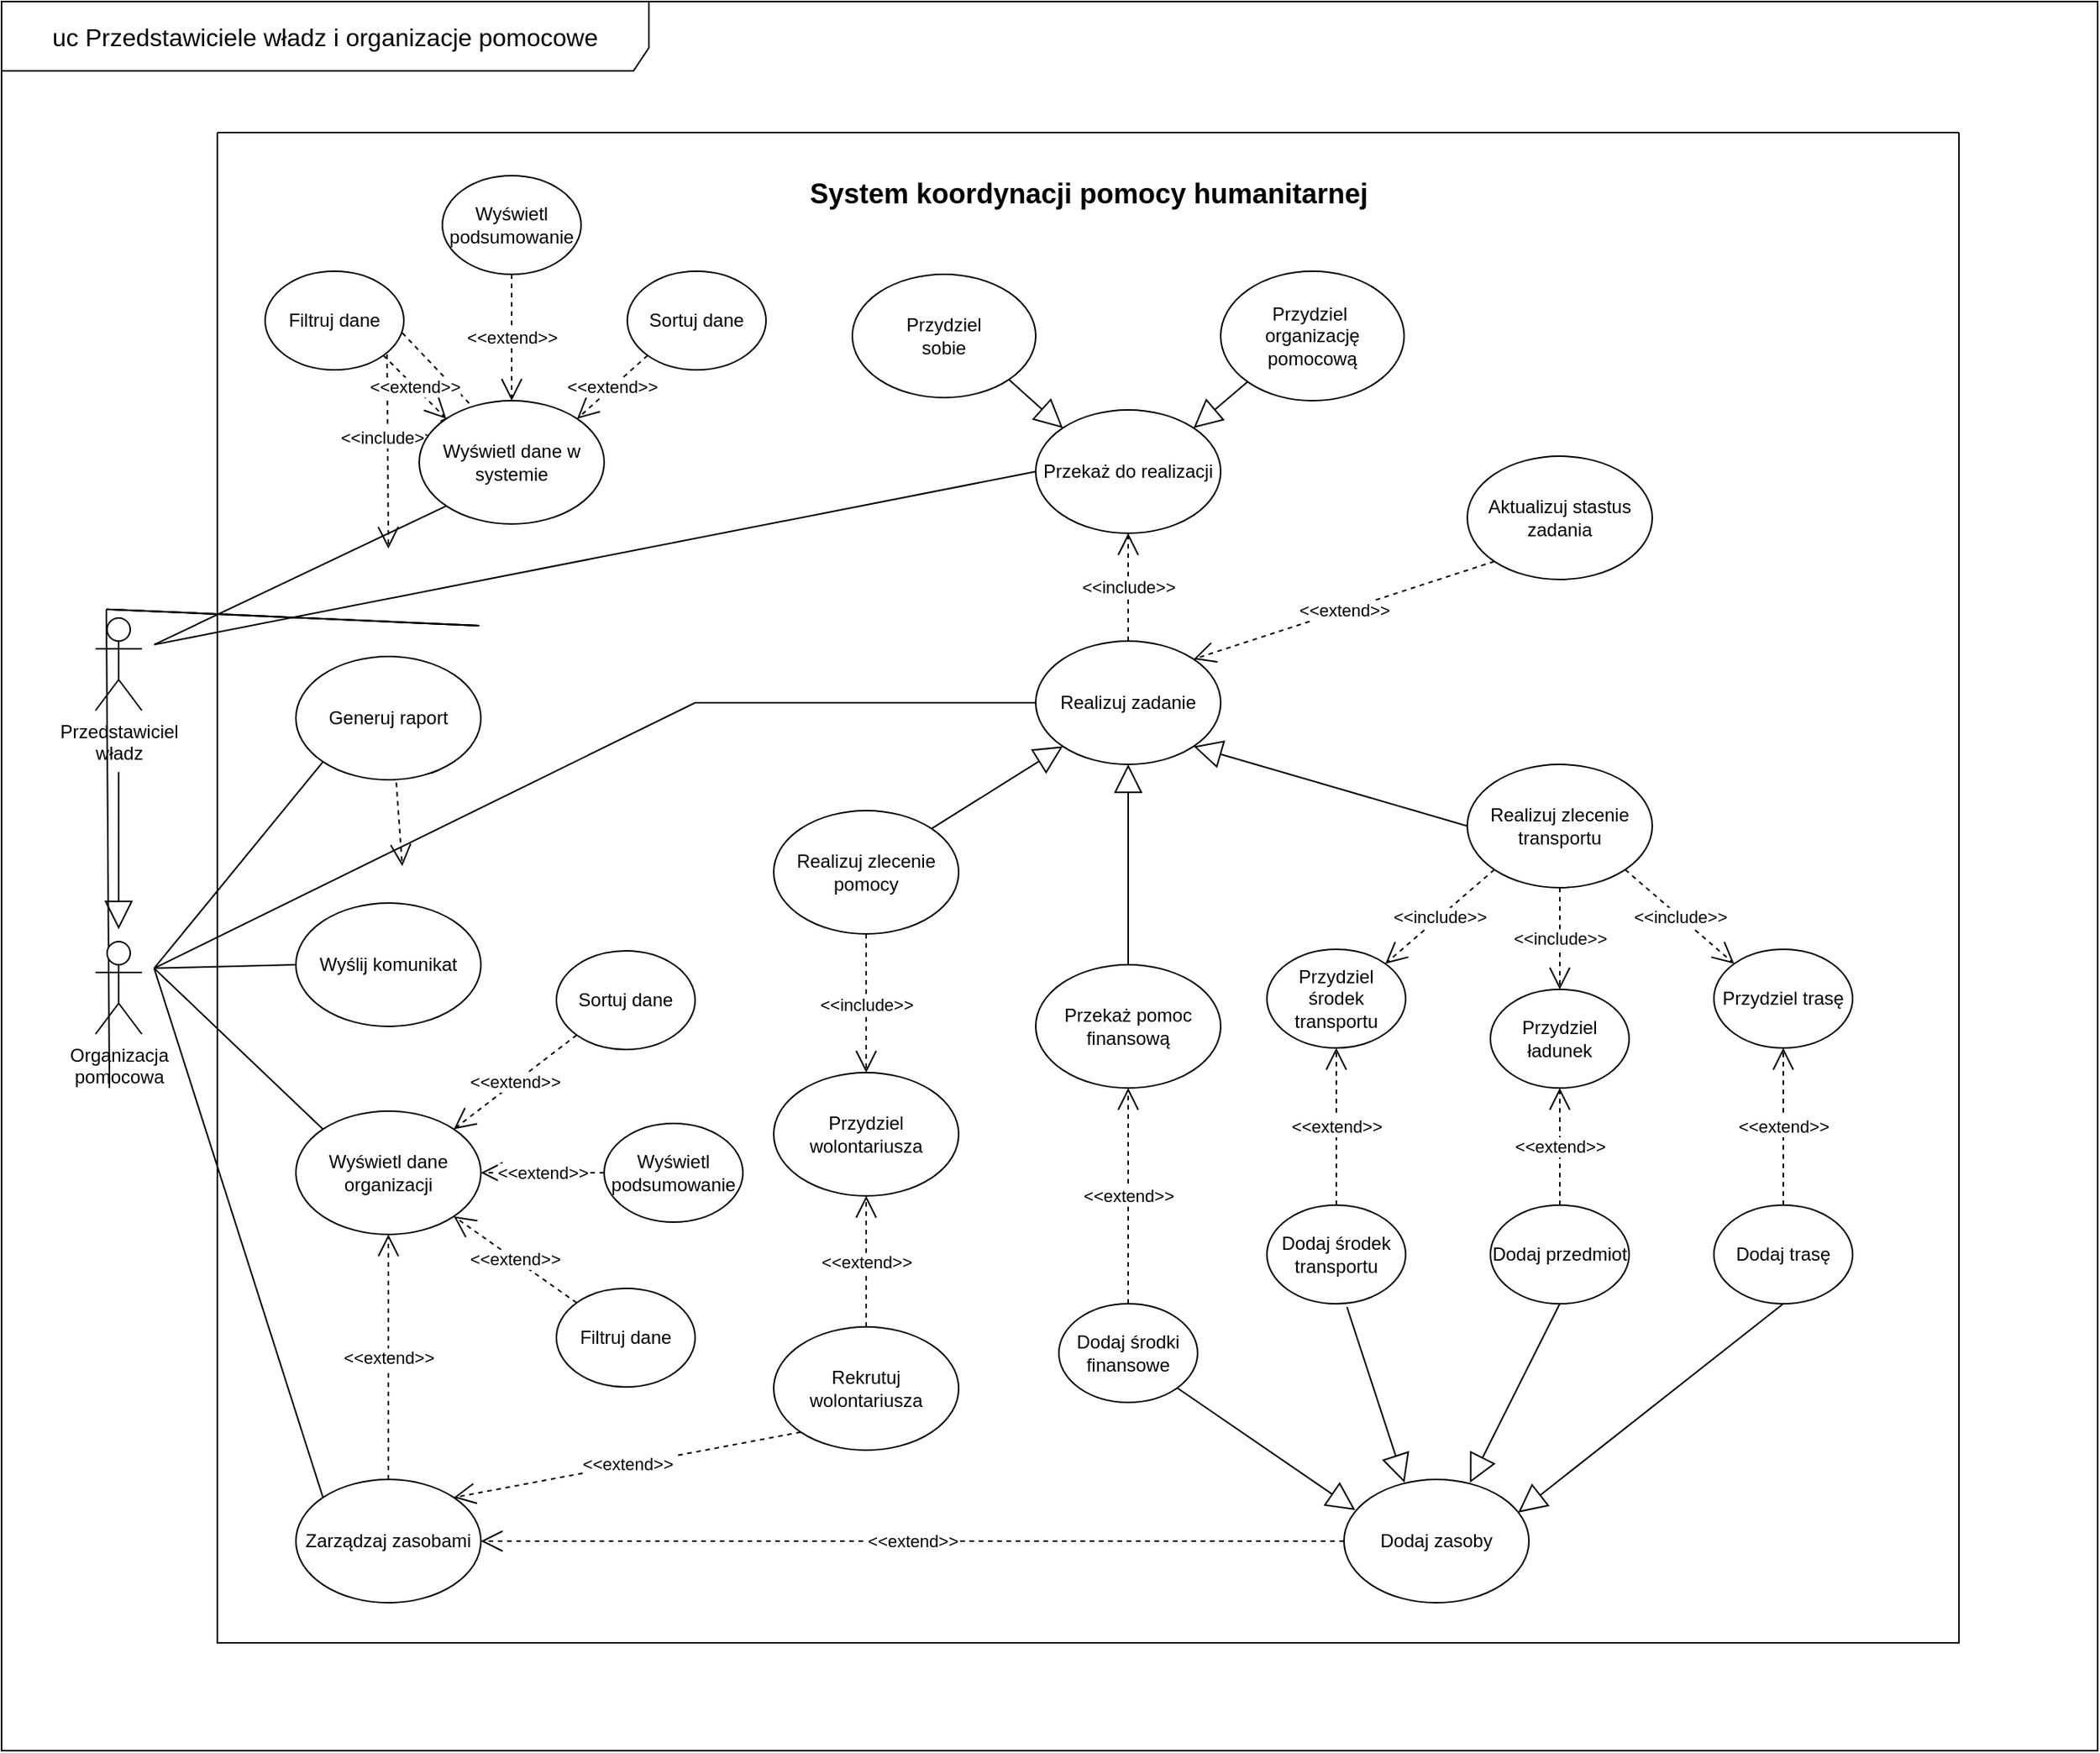 <mxfile version="24.7.8">
  <diagram name="Strona-1" id="L9ctT1P_wnlASsCxH3Sr">
    <mxGraphModel dx="1582" dy="2556" grid="1" gridSize="10" guides="1" tooltips="1" connect="1" arrows="1" fold="1" page="1" pageScale="1" pageWidth="827" pageHeight="1169" math="0" shadow="0">
      <root>
        <mxCell id="0" />
        <mxCell id="1" parent="0" />
        <mxCell id="RVduhejHb8S-k_TmpePf-2" value="" style="swimlane;startSize=0;" vertex="1" parent="1">
          <mxGeometry x="180" y="-10" width="1130" height="980" as="geometry">
            <mxRectangle x="180" y="54" width="50" height="40" as="alternateBounds" />
          </mxGeometry>
        </mxCell>
        <mxCell id="RVduhejHb8S-k_TmpePf-5" value="&amp;lt;&amp;lt;include&amp;gt;&amp;gt;" style="endArrow=open;endSize=12;dashed=1;html=1;rounded=0;entryX=0.5;entryY=0;entryDx=0;entryDy=0;exitX=0.5;exitY=1;exitDx=0;exitDy=0;" edge="1" parent="RVduhejHb8S-k_TmpePf-2" source="RVduhejHb8S-k_TmpePf-6">
          <mxGeometry width="160" relative="1" as="geometry">
            <mxPoint x="110" y="126" as="sourcePoint" />
            <mxPoint x="111" y="270" as="targetPoint" />
          </mxGeometry>
        </mxCell>
        <mxCell id="RVduhejHb8S-k_TmpePf-46" value="&amp;lt;&amp;lt;extend&amp;gt;&amp;gt;" style="endArrow=open;endSize=12;dashed=1;html=1;rounded=0;entryX=0.5;entryY=1;entryDx=0;entryDy=0;exitX=0.5;exitY=0;exitDx=0;exitDy=0;" edge="1" parent="RVduhejHb8S-k_TmpePf-2" source="RVduhejHb8S-k_TmpePf-45">
          <mxGeometry width="160" relative="1" as="geometry">
            <mxPoint x="110" y="516.0" as="sourcePoint" />
            <mxPoint x="111" y="526" as="targetPoint" />
          </mxGeometry>
        </mxCell>
        <mxCell id="RVduhejHb8S-k_TmpePf-49" value="&amp;lt;&amp;lt;include&amp;gt;&amp;gt;" style="endArrow=open;endSize=12;dashed=1;html=1;rounded=0;entryX=0;entryY=1;entryDx=0;entryDy=0;exitX=1;exitY=0;exitDx=0;exitDy=0;" edge="1" parent="RVduhejHb8S-k_TmpePf-2" source="RVduhejHb8S-k_TmpePf-3">
          <mxGeometry width="160" relative="1" as="geometry">
            <mxPoint x="120" y="130" as="sourcePoint" />
            <mxPoint x="228.574" y="244.284" as="targetPoint" />
          </mxGeometry>
        </mxCell>
        <mxCell id="RVduhejHb8S-k_TmpePf-50" value="&amp;lt;&amp;lt;extend&amp;gt;&amp;gt;" style="endArrow=open;endSize=12;dashed=1;html=1;rounded=0;entryX=0.5;entryY=0;entryDx=0;entryDy=0;exitX=0.5;exitY=1;exitDx=0;exitDy=0;" edge="1" parent="RVduhejHb8S-k_TmpePf-2" target="RVduhejHb8S-k_TmpePf-4">
          <mxGeometry width="160" relative="1" as="geometry">
            <mxPoint x="111" y="350" as="sourcePoint" />
            <mxPoint x="120" y="476" as="targetPoint" />
          </mxGeometry>
        </mxCell>
        <mxCell id="RVduhejHb8S-k_TmpePf-90" value="" style="endArrow=none;html=1;rounded=0;entryX=0;entryY=0.5;entryDx=0;entryDy=0;exitX=1;exitY=0.333;exitDx=0;exitDy=0;exitPerimeter=0;" edge="1" parent="1" target="RVduhejHb8S-k_TmpePf-3">
          <mxGeometry width="50" height="50" relative="1" as="geometry">
            <mxPoint x="108" y="299.333" as="sourcePoint" />
            <mxPoint x="350" y="310" as="targetPoint" />
          </mxGeometry>
        </mxCell>
        <mxCell id="RVduhejHb8S-k_TmpePf-91" value="" style="endArrow=none;html=1;rounded=0;entryX=0;entryY=0.5;entryDx=0;entryDy=0;exitX=1;exitY=0.333;exitDx=0;exitDy=0;exitPerimeter=0;" edge="1" parent="1" target="RVduhejHb8S-k_TmpePf-6">
          <mxGeometry width="50" height="50" relative="1" as="geometry">
            <mxPoint x="108" y="299.333" as="sourcePoint" />
            <mxPoint x="350" y="310" as="targetPoint" />
          </mxGeometry>
        </mxCell>
        <mxCell id="RVduhejHb8S-k_TmpePf-92" value="" style="endArrow=none;html=1;rounded=0;exitX=1;exitY=0.333;exitDx=0;exitDy=0;exitPerimeter=0;entryX=0;entryY=0.5;entryDx=0;entryDy=0;" edge="1" parent="1" target="RVduhejHb8S-k_TmpePf-4">
          <mxGeometry width="50" height="50" relative="1" as="geometry">
            <mxPoint x="108" y="299.333" as="sourcePoint" />
            <mxPoint x="350" y="310" as="targetPoint" />
          </mxGeometry>
        </mxCell>
        <mxCell id="RVduhejHb8S-k_TmpePf-97" value="" style="endArrow=none;html=1;rounded=0;exitX=1;exitY=0.333;exitDx=0;exitDy=0;exitPerimeter=0;entryX=0;entryY=0.5;entryDx=0;entryDy=0;" edge="1" parent="1" target="RVduhejHb8S-k_TmpePf-45">
          <mxGeometry width="50" height="50" relative="1" as="geometry">
            <mxPoint x="108" y="299.333" as="sourcePoint" />
            <mxPoint x="110" y="610" as="targetPoint" />
          </mxGeometry>
        </mxCell>
        <mxCell id="RVduhejHb8S-k_TmpePf-107" value="&lt;font style=&quot;font-size: 16px;&quot;&gt;uc Przedstawiciele władz i organizacje pomocowe&lt;/font&gt;" style="shape=umlFrame;whiteSpace=wrap;html=1;pointerEvents=0;recursiveResize=0;container=1;collapsible=0;width=420;height=45;" vertex="1" parent="1">
          <mxGeometry x="40" y="-95" width="1360" height="1135" as="geometry" />
        </mxCell>
        <mxCell id="RVduhejHb8S-k_TmpePf-80" value="Aktualizuj stastus zadania" style="ellipse;whiteSpace=wrap;html=1;" vertex="1" parent="RVduhejHb8S-k_TmpePf-107">
          <mxGeometry x="951" y="295" width="120" height="80" as="geometry" />
        </mxCell>
        <mxCell id="RVduhejHb8S-k_TmpePf-78" value="Rekrutuj wolontariusza" style="ellipse;whiteSpace=wrap;html=1;" vertex="1" parent="RVduhejHb8S-k_TmpePf-107">
          <mxGeometry x="501" y="860" width="120" height="80" as="geometry" />
        </mxCell>
        <mxCell id="RVduhejHb8S-k_TmpePf-13" value="Przydziel wolontariusza" style="ellipse;whiteSpace=wrap;html=1;" vertex="1" parent="RVduhejHb8S-k_TmpePf-107">
          <mxGeometry x="501" y="695" width="120" height="80" as="geometry" />
        </mxCell>
        <mxCell id="RVduhejHb8S-k_TmpePf-7" value="Realizuj zadanie" style="ellipse;whiteSpace=wrap;html=1;" vertex="1" parent="RVduhejHb8S-k_TmpePf-107">
          <mxGeometry x="671" y="415" width="120" height="80" as="geometry" />
        </mxCell>
        <mxCell id="RVduhejHb8S-k_TmpePf-11" value="Realizuj zlecenie&lt;div&gt;pomocy&lt;/div&gt;" style="ellipse;whiteSpace=wrap;html=1;" vertex="1" parent="RVduhejHb8S-k_TmpePf-107">
          <mxGeometry x="501" y="525" width="120" height="80" as="geometry" />
        </mxCell>
        <mxCell id="RVduhejHb8S-k_TmpePf-14" value="&amp;lt;&amp;lt;include&amp;gt;&amp;gt;" style="endArrow=open;endSize=12;dashed=1;html=1;rounded=0;exitX=0.5;exitY=1;exitDx=0;exitDy=0;entryX=0.5;entryY=0;entryDx=0;entryDy=0;" edge="1" parent="RVduhejHb8S-k_TmpePf-107" source="RVduhejHb8S-k_TmpePf-11" target="RVduhejHb8S-k_TmpePf-13">
          <mxGeometry x="0.006" width="160" relative="1" as="geometry">
            <mxPoint x="833.426" y="727.284" as="sourcePoint" />
            <mxPoint x="853.426" y="782.716" as="targetPoint" />
            <mxPoint as="offset" />
          </mxGeometry>
        </mxCell>
        <mxCell id="RVduhejHb8S-k_TmpePf-12" value="" style="endArrow=block;endSize=16;endFill=0;html=1;rounded=0;entryX=0;entryY=1;entryDx=0;entryDy=0;exitX=1;exitY=0;exitDx=0;exitDy=0;" edge="1" parent="RVduhejHb8S-k_TmpePf-107" source="RVduhejHb8S-k_TmpePf-11" target="RVduhejHb8S-k_TmpePf-7">
          <mxGeometry width="160" relative="1" as="geometry">
            <mxPoint x="833.426" y="670.716" as="sourcePoint" />
            <mxPoint x="889" y="497" as="targetPoint" />
          </mxGeometry>
        </mxCell>
        <mxCell id="RVduhejHb8S-k_TmpePf-37" value="Przekaż pomoc finansową" style="ellipse;whiteSpace=wrap;html=1;" vertex="1" parent="RVduhejHb8S-k_TmpePf-107">
          <mxGeometry x="671" y="625" width="120" height="80" as="geometry" />
        </mxCell>
        <mxCell id="RVduhejHb8S-k_TmpePf-36" value="" style="endArrow=block;endSize=16;endFill=0;html=1;rounded=0;entryX=0.5;entryY=1;entryDx=0;entryDy=0;exitX=0.5;exitY=0;exitDx=0;exitDy=0;" edge="1" parent="RVduhejHb8S-k_TmpePf-107" source="RVduhejHb8S-k_TmpePf-37" target="RVduhejHb8S-k_TmpePf-7">
          <mxGeometry width="160" relative="1" as="geometry">
            <mxPoint x="871" y="759" as="sourcePoint" />
            <mxPoint x="949" y="711" as="targetPoint" />
          </mxGeometry>
        </mxCell>
        <mxCell id="RVduhejHb8S-k_TmpePf-58" value="Dodaj środki finansowe" style="ellipse;whiteSpace=wrap;html=1;" vertex="1" parent="RVduhejHb8S-k_TmpePf-107">
          <mxGeometry x="686" y="845" width="90" height="64" as="geometry" />
        </mxCell>
        <mxCell id="RVduhejHb8S-k_TmpePf-123" value="&amp;lt;&amp;lt;extend&amp;gt;&amp;gt;" style="endArrow=open;endSize=12;dashed=1;html=1;rounded=0;entryX=0.5;entryY=1;entryDx=0;entryDy=0;exitX=0.5;exitY=0;exitDx=0;exitDy=0;" edge="1" parent="RVduhejHb8S-k_TmpePf-107" source="RVduhejHb8S-k_TmpePf-78" target="RVduhejHb8S-k_TmpePf-13">
          <mxGeometry width="160" relative="1" as="geometry">
            <mxPoint x="1057" y="838" as="sourcePoint" />
            <mxPoint x="1057" y="713" as="targetPoint" />
          </mxGeometry>
        </mxCell>
        <mxCell id="RVduhejHb8S-k_TmpePf-59" value="Dodaj zasoby" style="ellipse;whiteSpace=wrap;html=1;" vertex="1" parent="RVduhejHb8S-k_TmpePf-107">
          <mxGeometry x="871" y="959" width="120" height="80" as="geometry" />
        </mxCell>
        <mxCell id="RVduhejHb8S-k_TmpePf-63" value="" style="endArrow=block;endSize=16;endFill=0;html=1;rounded=0;entryX=0.061;entryY=0.248;entryDx=0;entryDy=0;exitX=1;exitY=1;exitDx=0;exitDy=0;entryPerimeter=0;" edge="1" parent="RVduhejHb8S-k_TmpePf-107" source="RVduhejHb8S-k_TmpePf-58" target="RVduhejHb8S-k_TmpePf-59">
          <mxGeometry width="160" relative="1" as="geometry">
            <mxPoint x="1101" y="769" as="sourcePoint" />
            <mxPoint x="1241" y="846" as="targetPoint" />
          </mxGeometry>
        </mxCell>
        <mxCell id="RVduhejHb8S-k_TmpePf-9" value="Realizuj zlecenie transportu" style="ellipse;whiteSpace=wrap;html=1;" vertex="1" parent="RVduhejHb8S-k_TmpePf-107">
          <mxGeometry x="951" y="495" width="120" height="80" as="geometry" />
        </mxCell>
        <mxCell id="RVduhejHb8S-k_TmpePf-10" value="" style="endArrow=block;endSize=16;endFill=0;html=1;rounded=0;entryX=1;entryY=1;entryDx=0;entryDy=0;exitX=0;exitY=0.5;exitDx=0;exitDy=0;" edge="1" parent="RVduhejHb8S-k_TmpePf-107" source="RVduhejHb8S-k_TmpePf-9" target="RVduhejHb8S-k_TmpePf-7">
          <mxGeometry width="160" relative="1" as="geometry">
            <mxPoint x="846" y="958.72" as="sourcePoint" />
            <mxPoint x="938.574" y="821.004" as="targetPoint" />
          </mxGeometry>
        </mxCell>
        <mxCell id="RVduhejHb8S-k_TmpePf-16" value="Przydziel środek transportu" style="ellipse;whiteSpace=wrap;html=1;" vertex="1" parent="RVduhejHb8S-k_TmpePf-107">
          <mxGeometry x="821" y="615" width="90" height="64" as="geometry" />
        </mxCell>
        <mxCell id="RVduhejHb8S-k_TmpePf-17" value="&amp;lt;&amp;lt;include&amp;gt;&amp;gt;" style="endArrow=open;endSize=12;dashed=1;html=1;rounded=0;exitX=0;exitY=1;exitDx=0;exitDy=0;entryX=1;entryY=0;entryDx=0;entryDy=0;" edge="1" parent="RVduhejHb8S-k_TmpePf-107" source="RVduhejHb8S-k_TmpePf-9" target="RVduhejHb8S-k_TmpePf-16">
          <mxGeometry width="160" relative="1" as="geometry">
            <mxPoint x="531" y="661" as="sourcePoint" />
            <mxPoint x="531" y="561" as="targetPoint" />
          </mxGeometry>
        </mxCell>
        <mxCell id="RVduhejHb8S-k_TmpePf-15" value="Przydziel ładunek" style="ellipse;whiteSpace=wrap;html=1;" vertex="1" parent="RVduhejHb8S-k_TmpePf-107">
          <mxGeometry x="966" y="641" width="90" height="64" as="geometry" />
        </mxCell>
        <mxCell id="RVduhejHb8S-k_TmpePf-20" value="&amp;lt;&amp;lt;include&amp;gt;&amp;gt;" style="endArrow=open;endSize=12;dashed=1;html=1;rounded=0;exitX=0.5;exitY=1;exitDx=0;exitDy=0;entryX=0.5;entryY=0;entryDx=0;entryDy=0;" edge="1" parent="RVduhejHb8S-k_TmpePf-107" source="RVduhejHb8S-k_TmpePf-9" target="RVduhejHb8S-k_TmpePf-15">
          <mxGeometry width="160" relative="1" as="geometry">
            <mxPoint x="1093" y="679" as="sourcePoint" />
            <mxPoint x="1201" y="731" as="targetPoint" />
          </mxGeometry>
        </mxCell>
        <mxCell id="RVduhejHb8S-k_TmpePf-18" value="Przydziel trasę" style="ellipse;whiteSpace=wrap;html=1;" vertex="1" parent="RVduhejHb8S-k_TmpePf-107">
          <mxGeometry x="1111" y="615" width="90" height="64" as="geometry" />
        </mxCell>
        <mxCell id="RVduhejHb8S-k_TmpePf-19" value="&amp;lt;&amp;lt;include&amp;gt;&amp;gt;" style="endArrow=open;endSize=12;dashed=1;html=1;rounded=0;exitX=1;exitY=1;exitDx=0;exitDy=0;entryX=0;entryY=0;entryDx=0;entryDy=0;" edge="1" parent="RVduhejHb8S-k_TmpePf-107" source="RVduhejHb8S-k_TmpePf-9" target="RVduhejHb8S-k_TmpePf-18">
          <mxGeometry width="160" relative="1" as="geometry">
            <mxPoint x="1009" y="679" as="sourcePoint" />
            <mxPoint x="931" y="711" as="targetPoint" />
          </mxGeometry>
        </mxCell>
        <mxCell id="RVduhejHb8S-k_TmpePf-124" value="&amp;lt;&amp;lt;extend&amp;gt;&amp;gt;" style="endArrow=open;endSize=12;dashed=1;html=1;rounded=0;entryX=0.5;entryY=1;entryDx=0;entryDy=0;exitX=0.5;exitY=0;exitDx=0;exitDy=0;" edge="1" parent="RVduhejHb8S-k_TmpePf-107" source="RVduhejHb8S-k_TmpePf-58" target="RVduhejHb8S-k_TmpePf-37">
          <mxGeometry width="160" relative="1" as="geometry">
            <mxPoint x="1057" y="838" as="sourcePoint" />
            <mxPoint x="876" y="689" as="targetPoint" />
          </mxGeometry>
        </mxCell>
        <mxCell id="RVduhejHb8S-k_TmpePf-53" value="Dodaj środek transportu" style="ellipse;whiteSpace=wrap;html=1;" vertex="1" parent="RVduhejHb8S-k_TmpePf-107">
          <mxGeometry x="821" y="781" width="90" height="64" as="geometry" />
        </mxCell>
        <mxCell id="RVduhejHb8S-k_TmpePf-62" value="" style="endArrow=block;endSize=16;endFill=0;html=1;rounded=0;exitX=0.577;exitY=1.033;exitDx=0;exitDy=0;exitPerimeter=0;entryX=0.327;entryY=0.026;entryDx=0;entryDy=0;entryPerimeter=0;" edge="1" parent="RVduhejHb8S-k_TmpePf-107" source="RVduhejHb8S-k_TmpePf-53" target="RVduhejHb8S-k_TmpePf-59">
          <mxGeometry width="160" relative="1" as="geometry">
            <mxPoint x="1168" y="731" as="sourcePoint" />
            <mxPoint x="881" y="955" as="targetPoint" />
          </mxGeometry>
        </mxCell>
        <mxCell id="RVduhejHb8S-k_TmpePf-55" value="&amp;lt;&amp;lt;extend&amp;gt;&amp;gt;" style="endArrow=open;endSize=12;dashed=1;html=1;rounded=0;entryX=0.5;entryY=1;entryDx=0;entryDy=0;exitX=0.5;exitY=0;exitDx=0;exitDy=0;" edge="1" parent="RVduhejHb8S-k_TmpePf-107" source="RVduhejHb8S-k_TmpePf-53" target="RVduhejHb8S-k_TmpePf-16">
          <mxGeometry width="160" relative="1" as="geometry">
            <mxPoint x="1266" y="737" as="sourcePoint" />
            <mxPoint x="1271" y="661" as="targetPoint" />
          </mxGeometry>
        </mxCell>
        <mxCell id="RVduhejHb8S-k_TmpePf-54" value="Dodaj przedmiot" style="ellipse;whiteSpace=wrap;html=1;" vertex="1" parent="RVduhejHb8S-k_TmpePf-107">
          <mxGeometry x="966" y="781" width="90" height="64" as="geometry" />
        </mxCell>
        <mxCell id="RVduhejHb8S-k_TmpePf-56" value="&amp;lt;&amp;lt;extend&amp;gt;&amp;gt;" style="endArrow=open;endSize=12;dashed=1;html=1;rounded=0;entryX=0.5;entryY=1;entryDx=0;entryDy=0;exitX=0.5;exitY=0;exitDx=0;exitDy=0;" edge="1" parent="RVduhejHb8S-k_TmpePf-107" source="RVduhejHb8S-k_TmpePf-54" target="RVduhejHb8S-k_TmpePf-15">
          <mxGeometry width="160" relative="1" as="geometry">
            <mxPoint x="1271" y="737" as="sourcePoint" />
            <mxPoint x="1271" y="661" as="targetPoint" />
          </mxGeometry>
        </mxCell>
        <mxCell id="RVduhejHb8S-k_TmpePf-61" value="" style="endArrow=block;endSize=16;endFill=0;html=1;rounded=0;entryX=0.681;entryY=0.027;entryDx=0;entryDy=0;exitX=0.5;exitY=1;exitDx=0;exitDy=0;entryPerimeter=0;" edge="1" parent="RVduhejHb8S-k_TmpePf-107" source="RVduhejHb8S-k_TmpePf-54" target="RVduhejHb8S-k_TmpePf-59">
          <mxGeometry width="160" relative="1" as="geometry">
            <mxPoint x="811" y="601" as="sourcePoint" />
            <mxPoint x="889" y="553" as="targetPoint" />
          </mxGeometry>
        </mxCell>
        <mxCell id="RVduhejHb8S-k_TmpePf-51" value="Dodaj trasę" style="ellipse;whiteSpace=wrap;html=1;" vertex="1" parent="RVduhejHb8S-k_TmpePf-107">
          <mxGeometry x="1111" y="781" width="90" height="64" as="geometry" />
        </mxCell>
        <mxCell id="RVduhejHb8S-k_TmpePf-60" value="" style="endArrow=block;endSize=16;endFill=0;html=1;rounded=0;entryX=0.942;entryY=0.268;entryDx=0;entryDy=0;exitX=0.5;exitY=1;exitDx=0;exitDy=0;entryPerimeter=0;" edge="1" parent="RVduhejHb8S-k_TmpePf-107" source="RVduhejHb8S-k_TmpePf-51" target="RVduhejHb8S-k_TmpePf-59">
          <mxGeometry width="160" relative="1" as="geometry">
            <mxPoint x="931" y="781" as="sourcePoint" />
            <mxPoint x="931" y="565" as="targetPoint" />
          </mxGeometry>
        </mxCell>
        <mxCell id="RVduhejHb8S-k_TmpePf-52" value="&amp;lt;&amp;lt;extend&amp;gt;&amp;gt;" style="endArrow=open;endSize=12;dashed=1;html=1;rounded=0;entryX=0.5;entryY=1;entryDx=0;entryDy=0;exitX=0.5;exitY=0;exitDx=0;exitDy=0;" edge="1" parent="RVduhejHb8S-k_TmpePf-107" source="RVduhejHb8S-k_TmpePf-51" target="RVduhejHb8S-k_TmpePf-18">
          <mxGeometry width="160" relative="1" as="geometry">
            <mxPoint x="961" y="926" as="sourcePoint" />
            <mxPoint x="931" y="811" as="targetPoint" />
          </mxGeometry>
        </mxCell>
        <mxCell id="RVduhejHb8S-k_TmpePf-84" value="Filtruj dane" style="ellipse;whiteSpace=wrap;html=1;" vertex="1" parent="RVduhejHb8S-k_TmpePf-107">
          <mxGeometry x="360" y="835" width="90" height="64" as="geometry" />
        </mxCell>
        <mxCell id="RVduhejHb8S-k_TmpePf-64" value="Generuj raport" style="ellipse;whiteSpace=wrap;html=1;" vertex="1" parent="RVduhejHb8S-k_TmpePf-107">
          <mxGeometry x="191" y="425" width="120" height="80" as="geometry" />
        </mxCell>
        <mxCell id="RVduhejHb8S-k_TmpePf-77" value="&amp;lt;&amp;lt;extend&amp;gt;&amp;gt;" style="endArrow=open;endSize=12;dashed=1;html=1;rounded=0;entryX=0.5;entryY=1;entryDx=0;entryDy=0;exitX=0.5;exitY=0;exitDx=0;exitDy=0;" edge="1" parent="RVduhejHb8S-k_TmpePf-107" source="RVduhejHb8S-k_TmpePf-75" target="RVduhejHb8S-k_TmpePf-87">
          <mxGeometry width="160" relative="1" as="geometry">
            <mxPoint x="1454" y="901" as="sourcePoint" />
            <mxPoint x="541.0" y="1035" as="targetPoint" />
          </mxGeometry>
        </mxCell>
        <mxCell id="RVduhejHb8S-k_TmpePf-75" value="Zarządzaj zasobami" style="ellipse;whiteSpace=wrap;html=1;" vertex="1" parent="RVduhejHb8S-k_TmpePf-107">
          <mxGeometry x="191" y="959" width="120" height="80" as="geometry" />
        </mxCell>
        <mxCell id="RVduhejHb8S-k_TmpePf-76" value="&amp;lt;&amp;lt;extend&amp;gt;&amp;gt;" style="endArrow=open;endSize=12;dashed=1;html=1;rounded=0;exitX=0;exitY=0.5;exitDx=0;exitDy=0;" edge="1" parent="RVduhejHb8S-k_TmpePf-107" source="RVduhejHb8S-k_TmpePf-59" target="RVduhejHb8S-k_TmpePf-75">
          <mxGeometry width="160" relative="1" as="geometry">
            <mxPoint x="825" y="820" as="sourcePoint" />
            <mxPoint x="762" y="781" as="targetPoint" />
          </mxGeometry>
        </mxCell>
        <mxCell id="RVduhejHb8S-k_TmpePf-87" value="Wyświetl dane organizacji" style="ellipse;whiteSpace=wrap;html=1;" vertex="1" parent="RVduhejHb8S-k_TmpePf-107">
          <mxGeometry x="191" y="720" width="120" height="80" as="geometry" />
        </mxCell>
        <mxCell id="RVduhejHb8S-k_TmpePf-83" value="&amp;lt;&amp;lt;extend&amp;gt;&amp;gt;" style="endArrow=open;endSize=12;dashed=1;html=1;rounded=0;entryX=1;entryY=1;entryDx=0;entryDy=0;exitX=0;exitY=0;exitDx=0;exitDy=0;" edge="1" parent="RVduhejHb8S-k_TmpePf-107" source="RVduhejHb8S-k_TmpePf-84" target="RVduhejHb8S-k_TmpePf-87">
          <mxGeometry width="160" relative="1" as="geometry">
            <mxPoint x="943" y="611" as="sourcePoint" />
            <mxPoint x="1114.574" y="652.716" as="targetPoint" />
          </mxGeometry>
        </mxCell>
        <mxCell id="RVduhejHb8S-k_TmpePf-85" value="Sortuj dane" style="ellipse;whiteSpace=wrap;html=1;" vertex="1" parent="RVduhejHb8S-k_TmpePf-107">
          <mxGeometry x="360" y="616" width="90" height="64" as="geometry" />
        </mxCell>
        <mxCell id="RVduhejHb8S-k_TmpePf-86" value="&amp;lt;&amp;lt;extend&amp;gt;&amp;gt;" style="endArrow=open;endSize=12;dashed=1;html=1;rounded=0;entryX=1;entryY=0;entryDx=0;entryDy=0;exitX=0;exitY=1;exitDx=0;exitDy=0;" edge="1" parent="RVduhejHb8S-k_TmpePf-107" source="RVduhejHb8S-k_TmpePf-85" target="RVduhejHb8S-k_TmpePf-87">
          <mxGeometry width="160" relative="1" as="geometry">
            <mxPoint x="1023" y="391" as="sourcePoint" />
            <mxPoint x="1106" y="533" as="targetPoint" />
          </mxGeometry>
        </mxCell>
        <mxCell id="RVduhejHb8S-k_TmpePf-94" value="Organizacja&lt;div&gt;pomocowa&lt;/div&gt;" style="shape=umlActor;verticalLabelPosition=bottom;verticalAlign=top;html=1;strokeWidth=1;perimeterSpacing=8;" vertex="1" parent="RVduhejHb8S-k_TmpePf-107">
          <mxGeometry x="61" y="610" width="30" height="60" as="geometry" />
        </mxCell>
        <mxCell id="RVduhejHb8S-k_TmpePf-95" value="Przedstawiciel&lt;br&gt;władz" style="shape=umlActor;verticalLabelPosition=bottom;verticalAlign=top;html=1;perimeterSpacing=8;" vertex="1" parent="RVduhejHb8S-k_TmpePf-107">
          <mxGeometry x="61" y="400" width="30" height="60" as="geometry" />
        </mxCell>
        <mxCell id="RVduhejHb8S-k_TmpePf-96" value="" style="endArrow=block;endSize=16;endFill=0;html=1;rounded=0;entryX=0.5;entryY=0;entryDx=0;entryDy=0;entryPerimeter=0;" edge="1" parent="RVduhejHb8S-k_TmpePf-107" target="RVduhejHb8S-k_TmpePf-94">
          <mxGeometry width="160" relative="1" as="geometry">
            <mxPoint x="76" y="500" as="sourcePoint" />
            <mxPoint x="-139" y="850" as="targetPoint" />
          </mxGeometry>
        </mxCell>
        <mxCell id="RVduhejHb8S-k_TmpePf-82" value="Wyświetl dane w systemie" style="ellipse;whiteSpace=wrap;html=1;" vertex="1" parent="RVduhejHb8S-k_TmpePf-107">
          <mxGeometry x="271" y="259" width="120" height="80" as="geometry" />
        </mxCell>
        <mxCell id="RVduhejHb8S-k_TmpePf-126" value="Sortuj dane" style="ellipse;whiteSpace=wrap;html=1;" vertex="1" parent="RVduhejHb8S-k_TmpePf-107">
          <mxGeometry x="406" y="175" width="90" height="64" as="geometry" />
        </mxCell>
        <mxCell id="RVduhejHb8S-k_TmpePf-127" value="&amp;lt;&amp;lt;extend&amp;gt;&amp;gt;" style="endArrow=open;endSize=12;dashed=1;html=1;rounded=0;entryX=1;entryY=0;entryDx=0;entryDy=0;exitX=0;exitY=1;exitDx=0;exitDy=0;" edge="1" parent="RVduhejHb8S-k_TmpePf-107" source="RVduhejHb8S-k_TmpePf-126" target="RVduhejHb8S-k_TmpePf-82">
          <mxGeometry width="160" relative="1" as="geometry">
            <mxPoint x="1153" y="91" as="sourcePoint" />
            <mxPoint x="413" y="315" as="targetPoint" />
          </mxGeometry>
        </mxCell>
        <mxCell id="RVduhejHb8S-k_TmpePf-128" value="Filtruj dane" style="ellipse;whiteSpace=wrap;html=1;" vertex="1" parent="RVduhejHb8S-k_TmpePf-107">
          <mxGeometry x="171" y="175" width="90" height="64" as="geometry" />
        </mxCell>
        <mxCell id="RVduhejHb8S-k_TmpePf-129" value="&amp;lt;&amp;lt;extend&amp;gt;&amp;gt;" style="endArrow=open;endSize=12;dashed=1;html=1;rounded=0;entryX=0;entryY=0;entryDx=0;entryDy=0;exitX=1;exitY=1;exitDx=0;exitDy=0;" edge="1" parent="RVduhejHb8S-k_TmpePf-107" source="RVduhejHb8S-k_TmpePf-128" target="RVduhejHb8S-k_TmpePf-82">
          <mxGeometry width="160" relative="1" as="geometry">
            <mxPoint x="344" y="644" as="sourcePoint" />
            <mxPoint x="273" y="595" as="targetPoint" />
          </mxGeometry>
        </mxCell>
        <mxCell id="RVduhejHb8S-k_TmpePf-67" value="Przydziel&amp;nbsp;&lt;div&gt;organizację pomocową&lt;/div&gt;" style="ellipse;whiteSpace=wrap;html=1;" vertex="1" parent="RVduhejHb8S-k_TmpePf-107">
          <mxGeometry x="791" y="175" width="119" height="84" as="geometry" />
        </mxCell>
        <mxCell id="RVduhejHb8S-k_TmpePf-131" value="&amp;lt;&amp;lt;extend&amp;gt;&amp;gt;" style="endArrow=open;endSize=12;dashed=1;html=1;rounded=0;entryX=1;entryY=0;entryDx=0;entryDy=0;exitX=0;exitY=1;exitDx=0;exitDy=0;" edge="1" parent="RVduhejHb8S-k_TmpePf-107" source="RVduhejHb8S-k_TmpePf-78" target="RVduhejHb8S-k_TmpePf-75">
          <mxGeometry width="160" relative="1" as="geometry">
            <mxPoint x="881" y="1009" as="sourcePoint" />
            <mxPoint x="321" y="1009" as="targetPoint" />
          </mxGeometry>
        </mxCell>
        <mxCell id="RVduhejHb8S-k_TmpePf-65" value="Przekaż do realizacji" style="ellipse;whiteSpace=wrap;html=1;" vertex="1" parent="RVduhejHb8S-k_TmpePf-107">
          <mxGeometry x="671" y="265" width="120" height="80" as="geometry" />
        </mxCell>
        <mxCell id="RVduhejHb8S-k_TmpePf-68" value="" style="endArrow=block;endSize=16;endFill=0;html=1;rounded=0;entryX=1;entryY=0;entryDx=0;entryDy=0;exitX=0;exitY=1;exitDx=0;exitDy=0;" edge="1" parent="RVduhejHb8S-k_TmpePf-107" source="RVduhejHb8S-k_TmpePf-67" target="RVduhejHb8S-k_TmpePf-65">
          <mxGeometry width="160" relative="1" as="geometry">
            <mxPoint x="624" y="573" as="sourcePoint" />
            <mxPoint x="660" y="513" as="targetPoint" />
          </mxGeometry>
        </mxCell>
        <mxCell id="RVduhejHb8S-k_TmpePf-132" value="&amp;lt;&amp;lt;include&amp;gt;&amp;gt;" style="endArrow=open;endSize=12;dashed=1;html=1;rounded=0;exitX=0.5;exitY=0;exitDx=0;exitDy=0;entryX=0.5;entryY=1;entryDx=0;entryDy=0;" edge="1" parent="RVduhejHb8S-k_TmpePf-107" source="RVduhejHb8S-k_TmpePf-7" target="RVduhejHb8S-k_TmpePf-65">
          <mxGeometry x="0.006" width="160" relative="1" as="geometry">
            <mxPoint x="571" y="615" as="sourcePoint" />
            <mxPoint x="571" y="705" as="targetPoint" />
            <mxPoint as="offset" />
          </mxGeometry>
        </mxCell>
        <mxCell id="RVduhejHb8S-k_TmpePf-69" value="Przydziel&lt;div&gt;sobie&lt;/div&gt;" style="ellipse;whiteSpace=wrap;html=1;" vertex="1" parent="RVduhejHb8S-k_TmpePf-107">
          <mxGeometry x="552" y="177" width="119" height="80" as="geometry" />
        </mxCell>
        <mxCell id="RVduhejHb8S-k_TmpePf-70" value="" style="endArrow=block;endSize=16;endFill=0;html=1;rounded=0;entryX=0;entryY=0;entryDx=0;entryDy=0;exitX=1;exitY=1;exitDx=0;exitDy=0;" edge="1" parent="RVduhejHb8S-k_TmpePf-107" source="RVduhejHb8S-k_TmpePf-69" target="RVduhejHb8S-k_TmpePf-65">
          <mxGeometry width="160" relative="1" as="geometry">
            <mxPoint x="661" y="-5" as="sourcePoint" />
            <mxPoint x="744" y="457" as="targetPoint" />
          </mxGeometry>
        </mxCell>
        <mxCell id="RVduhejHb8S-k_TmpePf-133" value="Wyślij komunikat" style="ellipse;whiteSpace=wrap;html=1;" vertex="1" parent="RVduhejHb8S-k_TmpePf-107">
          <mxGeometry x="191" y="585" width="120" height="80" as="geometry" />
        </mxCell>
        <mxCell id="RVduhejHb8S-k_TmpePf-136" value="" style="endArrow=none;html=1;rounded=0;exitX=1;exitY=0.333;exitDx=0;exitDy=0;exitPerimeter=0;entryX=0;entryY=0.5;entryDx=0;entryDy=0;" edge="1" parent="RVduhejHb8S-k_TmpePf-107" source="RVduhejHb8S-k_TmpePf-95" target="RVduhejHb8S-k_TmpePf-65">
          <mxGeometry width="50" height="50" relative="1" as="geometry">
            <mxPoint x="671" y="655" as="sourcePoint" />
            <mxPoint x="721" y="605" as="targetPoint" />
          </mxGeometry>
        </mxCell>
        <mxCell id="RVduhejHb8S-k_TmpePf-137" value="" style="endArrow=none;html=1;rounded=0;exitX=1;exitY=0.333;exitDx=0;exitDy=0;exitPerimeter=0;entryX=0;entryY=1;entryDx=0;entryDy=0;" edge="1" parent="RVduhejHb8S-k_TmpePf-107" source="RVduhejHb8S-k_TmpePf-95" target="RVduhejHb8S-k_TmpePf-82">
          <mxGeometry width="50" height="50" relative="1" as="geometry">
            <mxPoint x="671" y="655" as="sourcePoint" />
            <mxPoint x="721" y="605" as="targetPoint" />
          </mxGeometry>
        </mxCell>
        <mxCell id="RVduhejHb8S-k_TmpePf-139" value="&amp;lt;&amp;lt;extend&amp;gt;&amp;gt;" style="endArrow=open;endSize=12;dashed=1;html=1;rounded=0;exitX=0;exitY=1;exitDx=0;exitDy=0;entryX=1;entryY=0;entryDx=0;entryDy=0;" edge="1" parent="RVduhejHb8S-k_TmpePf-107" source="RVduhejHb8S-k_TmpePf-80" target="RVduhejHb8S-k_TmpePf-7">
          <mxGeometry width="160" relative="1" as="geometry">
            <mxPoint x="529" y="938" as="sourcePoint" />
            <mxPoint x="971" y="375" as="targetPoint" />
          </mxGeometry>
        </mxCell>
        <mxCell id="RVduhejHb8S-k_TmpePf-140" value="" style="endArrow=none;html=1;rounded=0;exitX=1;exitY=0.333;exitDx=0;exitDy=0;exitPerimeter=0;entryX=0;entryY=0;entryDx=0;entryDy=0;" edge="1" parent="RVduhejHb8S-k_TmpePf-107" source="RVduhejHb8S-k_TmpePf-94" target="RVduhejHb8S-k_TmpePf-75">
          <mxGeometry width="50" height="50" relative="1" as="geometry">
            <mxPoint x="671" y="655" as="sourcePoint" />
            <mxPoint x="721" y="605" as="targetPoint" />
          </mxGeometry>
        </mxCell>
        <mxCell id="RVduhejHb8S-k_TmpePf-141" value="" style="endArrow=none;html=1;rounded=0;exitX=1;exitY=0.333;exitDx=0;exitDy=0;exitPerimeter=0;entryX=0;entryY=0;entryDx=0;entryDy=0;" edge="1" parent="RVduhejHb8S-k_TmpePf-107" source="RVduhejHb8S-k_TmpePf-94" target="RVduhejHb8S-k_TmpePf-87">
          <mxGeometry width="50" height="50" relative="1" as="geometry">
            <mxPoint x="671" y="655" as="sourcePoint" />
            <mxPoint x="721" y="605" as="targetPoint" />
          </mxGeometry>
        </mxCell>
        <mxCell id="RVduhejHb8S-k_TmpePf-142" value="" style="endArrow=none;html=1;rounded=0;exitX=1;exitY=0.333;exitDx=0;exitDy=0;exitPerimeter=0;entryX=0;entryY=0.5;entryDx=0;entryDy=0;" edge="1" parent="RVduhejHb8S-k_TmpePf-107" source="RVduhejHb8S-k_TmpePf-94" target="RVduhejHb8S-k_TmpePf-133">
          <mxGeometry width="50" height="50" relative="1" as="geometry">
            <mxPoint x="671" y="655" as="sourcePoint" />
            <mxPoint x="721" y="605" as="targetPoint" />
          </mxGeometry>
        </mxCell>
        <mxCell id="RVduhejHb8S-k_TmpePf-143" value="" style="endArrow=none;html=1;rounded=0;exitX=1;exitY=0.333;exitDx=0;exitDy=0;exitPerimeter=0;entryX=0;entryY=1;entryDx=0;entryDy=0;" edge="1" parent="RVduhejHb8S-k_TmpePf-107" source="RVduhejHb8S-k_TmpePf-94" target="RVduhejHb8S-k_TmpePf-64">
          <mxGeometry width="50" height="50" relative="1" as="geometry">
            <mxPoint x="671" y="655" as="sourcePoint" />
            <mxPoint x="721" y="605" as="targetPoint" />
          </mxGeometry>
        </mxCell>
        <mxCell id="RVduhejHb8S-k_TmpePf-89" value="&lt;b&gt;&lt;font style=&quot;font-size: 18px;&quot;&gt;System koordynacji pomocy humanitarnej&lt;/font&gt;&lt;/b&gt;" style="text;html=1;align=center;verticalAlign=middle;resizable=0;points=[];autosize=1;strokeColor=none;fillColor=none;" vertex="1" parent="RVduhejHb8S-k_TmpePf-107">
          <mxGeometry x="510" y="105" width="390" height="40" as="geometry" />
        </mxCell>
        <mxCell id="RVduhejHb8S-k_TmpePf-144" value="" style="endArrow=none;html=1;rounded=0;exitX=1;exitY=0.333;exitDx=0;exitDy=0;exitPerimeter=0;entryX=0;entryY=0.5;entryDx=0;entryDy=0;" edge="1" parent="RVduhejHb8S-k_TmpePf-107" source="RVduhejHb8S-k_TmpePf-94" target="RVduhejHb8S-k_TmpePf-7">
          <mxGeometry width="50" height="50" relative="1" as="geometry">
            <mxPoint x="670" y="575" as="sourcePoint" />
            <mxPoint x="720" y="525" as="targetPoint" />
            <Array as="points">
              <mxPoint x="450" y="455" />
            </Array>
          </mxGeometry>
        </mxCell>
        <mxCell id="RVduhejHb8S-k_TmpePf-145" value="Wyświetl&lt;br&gt;podsumowanie" style="ellipse;whiteSpace=wrap;html=1;" vertex="1" parent="RVduhejHb8S-k_TmpePf-107">
          <mxGeometry x="391" y="728" width="90" height="64" as="geometry" />
        </mxCell>
        <mxCell id="RVduhejHb8S-k_TmpePf-146" value="&amp;lt;&amp;lt;extend&amp;gt;&amp;gt;" style="endArrow=open;endSize=12;dashed=1;html=1;rounded=0;entryX=1;entryY=0.5;entryDx=0;entryDy=0;exitX=0;exitY=0.5;exitDx=0;exitDy=0;" edge="1" parent="RVduhejHb8S-k_TmpePf-107" source="RVduhejHb8S-k_TmpePf-145" target="RVduhejHb8S-k_TmpePf-87">
          <mxGeometry width="160" relative="1" as="geometry">
            <mxPoint x="397" y="680" as="sourcePoint" />
            <mxPoint x="303" y="742" as="targetPoint" />
          </mxGeometry>
        </mxCell>
        <mxCell id="RVduhejHb8S-k_TmpePf-147" value="Wyświetl&lt;br&gt;podsumowanie" style="ellipse;whiteSpace=wrap;html=1;" vertex="1" parent="RVduhejHb8S-k_TmpePf-107">
          <mxGeometry x="286" y="113" width="90" height="64" as="geometry" />
        </mxCell>
        <mxCell id="RVduhejHb8S-k_TmpePf-148" value="&amp;lt;&amp;lt;extend&amp;gt;&amp;gt;" style="endArrow=open;endSize=12;dashed=1;html=1;rounded=0;entryX=0.5;entryY=0;entryDx=0;entryDy=0;exitX=0.5;exitY=1;exitDx=0;exitDy=0;" edge="1" parent="RVduhejHb8S-k_TmpePf-107" source="RVduhejHb8S-k_TmpePf-147" target="RVduhejHb8S-k_TmpePf-82">
          <mxGeometry width="160" relative="1" as="geometry">
            <mxPoint x="429" y="240" as="sourcePoint" />
            <mxPoint x="383" y="281" as="targetPoint" />
          </mxGeometry>
        </mxCell>
      </root>
    </mxGraphModel>
  </diagram>
</mxfile>
